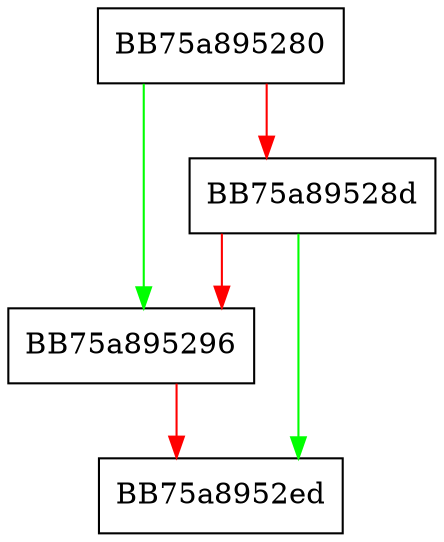 digraph OnStartRundown {
  node [shape="box"];
  graph [splines=ortho];
  BB75a895280 -> BB75a895296 [color="green"];
  BB75a895280 -> BB75a89528d [color="red"];
  BB75a89528d -> BB75a8952ed [color="green"];
  BB75a89528d -> BB75a895296 [color="red"];
  BB75a895296 -> BB75a8952ed [color="red"];
}